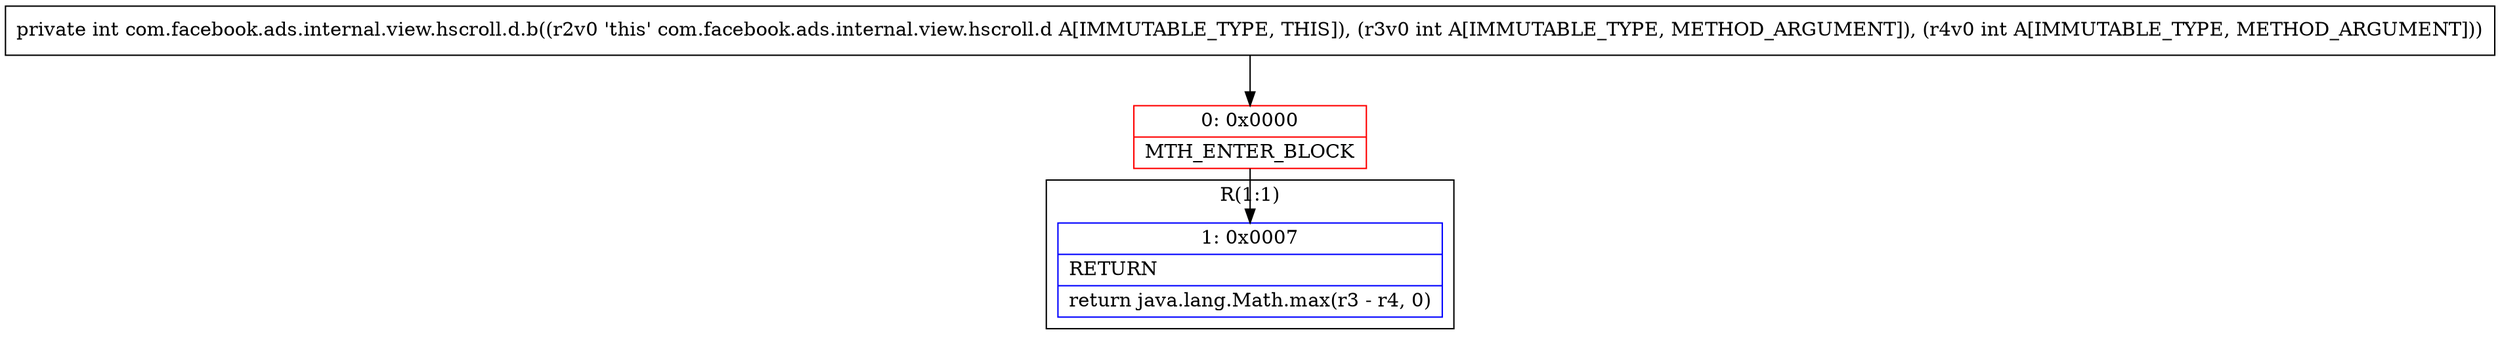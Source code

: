 digraph "CFG forcom.facebook.ads.internal.view.hscroll.d.b(II)I" {
subgraph cluster_Region_850416323 {
label = "R(1:1)";
node [shape=record,color=blue];
Node_1 [shape=record,label="{1\:\ 0x0007|RETURN\l|return java.lang.Math.max(r3 \- r4, 0)\l}"];
}
Node_0 [shape=record,color=red,label="{0\:\ 0x0000|MTH_ENTER_BLOCK\l}"];
MethodNode[shape=record,label="{private int com.facebook.ads.internal.view.hscroll.d.b((r2v0 'this' com.facebook.ads.internal.view.hscroll.d A[IMMUTABLE_TYPE, THIS]), (r3v0 int A[IMMUTABLE_TYPE, METHOD_ARGUMENT]), (r4v0 int A[IMMUTABLE_TYPE, METHOD_ARGUMENT])) }"];
MethodNode -> Node_0;
Node_0 -> Node_1;
}

